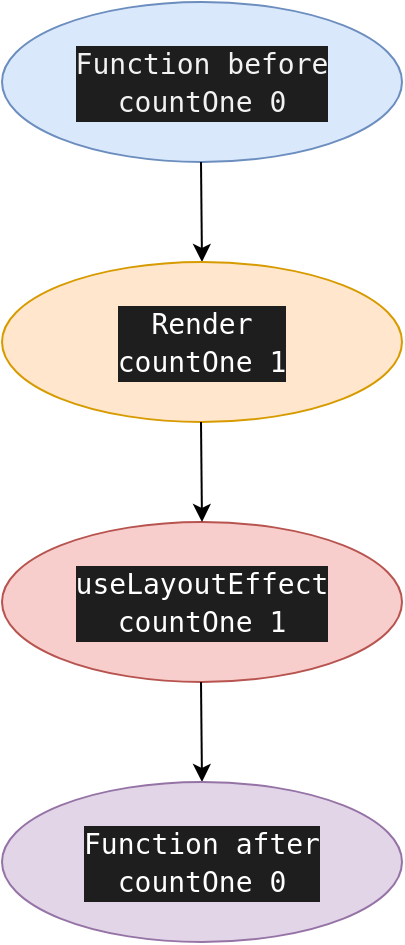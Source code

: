<mxfile version="13.3.5" type="device"><diagram id="GW2jIcwVpM_eEjJmmaMH" name="Page-1"><mxGraphModel dx="1422" dy="774" grid="1" gridSize="10" guides="1" tooltips="1" connect="1" arrows="1" fold="1" page="1" pageScale="1" pageWidth="850" pageHeight="1100" math="0" shadow="0"><root><mxCell id="0"/><mxCell id="1" parent="0"/><mxCell id="qk_MLXSOqhx_uCV39AS3-4" value="&lt;div style=&quot;background-color: rgb(30 , 30 , 30) ; font-family: &amp;#34;droid sans mono&amp;#34; , monospace , monospace , &amp;#34;droid sans fallback&amp;#34; ; font-size: 14px ; line-height: 19px&quot;&gt;&lt;font color=&quot;#f2f2f2&quot;&gt;Function before&lt;br&gt;countOne 0&lt;/font&gt;&lt;/div&gt;" style="ellipse;whiteSpace=wrap;html=1;fillColor=#dae8fc;strokeColor=#6c8ebf;" vertex="1" parent="1"><mxGeometry x="200" y="110" width="200" height="80" as="geometry"/></mxCell><mxCell id="qk_MLXSOqhx_uCV39AS3-6" value="" style="endArrow=classic;html=1;" edge="1" parent="1"><mxGeometry width="50" height="50" relative="1" as="geometry"><mxPoint x="299.5" y="190" as="sourcePoint"/><mxPoint x="300" y="240" as="targetPoint"/></mxGeometry></mxCell><mxCell id="qk_MLXSOqhx_uCV39AS3-7" value="&lt;div style=&quot;background-color: rgb(30 , 30 , 30) ; font-family: &amp;#34;droid sans mono&amp;#34; , monospace , monospace , &amp;#34;droid sans fallback&amp;#34; ; font-weight: normal ; font-size: 14px ; line-height: 19px&quot;&gt;&lt;font color=&quot;#ffffff&quot;&gt;Render&lt;/font&gt;&lt;/div&gt;&lt;div style=&quot;background-color: rgb(30 , 30 , 30) ; font-family: &amp;#34;droid sans mono&amp;#34; , monospace , monospace , &amp;#34;droid sans fallback&amp;#34; ; font-weight: normal ; font-size: 14px ; line-height: 19px&quot;&gt;&lt;font color=&quot;#ffffff&quot;&gt;countOne 1&lt;/font&gt;&lt;/div&gt;" style="ellipse;whiteSpace=wrap;html=1;fillColor=#ffe6cc;strokeColor=#d79b00;" vertex="1" parent="1"><mxGeometry x="200" y="240" width="200" height="80" as="geometry"/></mxCell><mxCell id="qk_MLXSOqhx_uCV39AS3-8" value="&lt;div style=&quot;color: rgb(0 , 0 , 0) ; font-style: normal ; font-weight: normal ; letter-spacing: normal ; text-align: center ; text-indent: 0px ; text-transform: none ; word-spacing: 0px ; background-color: rgb(30 , 30 , 30) ; font-family: &amp;#34;droid sans mono&amp;#34; , monospace , monospace , &amp;#34;droid sans fallback&amp;#34; ; font-size: 14px ; line-height: 19px&quot;&gt;&lt;span style=&quot;color: rgb(255 , 255 , 255)&quot;&gt;useLayoutEffect&lt;/span&gt;&lt;/div&gt;&lt;div style=&quot;color: rgb(0 , 0 , 0) ; font-style: normal ; font-weight: normal ; letter-spacing: normal ; text-align: center ; text-indent: 0px ; text-transform: none ; word-spacing: 0px ; background-color: rgb(30 , 30 , 30) ; font-family: &amp;#34;droid sans mono&amp;#34; , monospace , monospace , &amp;#34;droid sans fallback&amp;#34; ; font-size: 14px ; line-height: 19px&quot;&gt;&lt;span style=&quot;color: rgb(255 , 255 , 255)&quot;&gt;countOne 1&lt;/span&gt;&lt;br&gt;&lt;/div&gt;" style="ellipse;whiteSpace=wrap;html=1;fillColor=#f8cecc;strokeColor=#b85450;" vertex="1" parent="1"><mxGeometry x="200" y="370" width="200" height="80" as="geometry"/></mxCell><mxCell id="qk_MLXSOqhx_uCV39AS3-9" value="" style="endArrow=classic;html=1;" edge="1" parent="1"><mxGeometry width="50" height="50" relative="1" as="geometry"><mxPoint x="299.5" y="320" as="sourcePoint"/><mxPoint x="300" y="370" as="targetPoint"/></mxGeometry></mxCell><mxCell id="qk_MLXSOqhx_uCV39AS3-10" value="" style="endArrow=classic;html=1;" edge="1" parent="1"><mxGeometry width="50" height="50" relative="1" as="geometry"><mxPoint x="299.5" y="450" as="sourcePoint"/><mxPoint x="300" y="500" as="targetPoint"/></mxGeometry></mxCell><mxCell id="qk_MLXSOqhx_uCV39AS3-11" value="&lt;div style=&quot;font-style: normal ; font-weight: normal ; letter-spacing: normal ; text-align: center ; text-indent: 0px ; text-transform: none ; word-spacing: 0px ; background-color: rgb(30 , 30 , 30) ; font-family: &amp;#34;droid sans mono&amp;#34; , monospace , monospace , &amp;#34;droid sans fallback&amp;#34; ; font-size: 14px ; line-height: 19px&quot;&gt;&lt;font color=&quot;#ffffff&quot;&gt;Function after&lt;br&gt;countOne 0&lt;/font&gt;&lt;/div&gt;" style="ellipse;whiteSpace=wrap;html=1;fillColor=#e1d5e7;strokeColor=#9673a6;" vertex="1" parent="1"><mxGeometry x="200" y="500" width="200" height="80" as="geometry"/></mxCell></root></mxGraphModel></diagram></mxfile>
